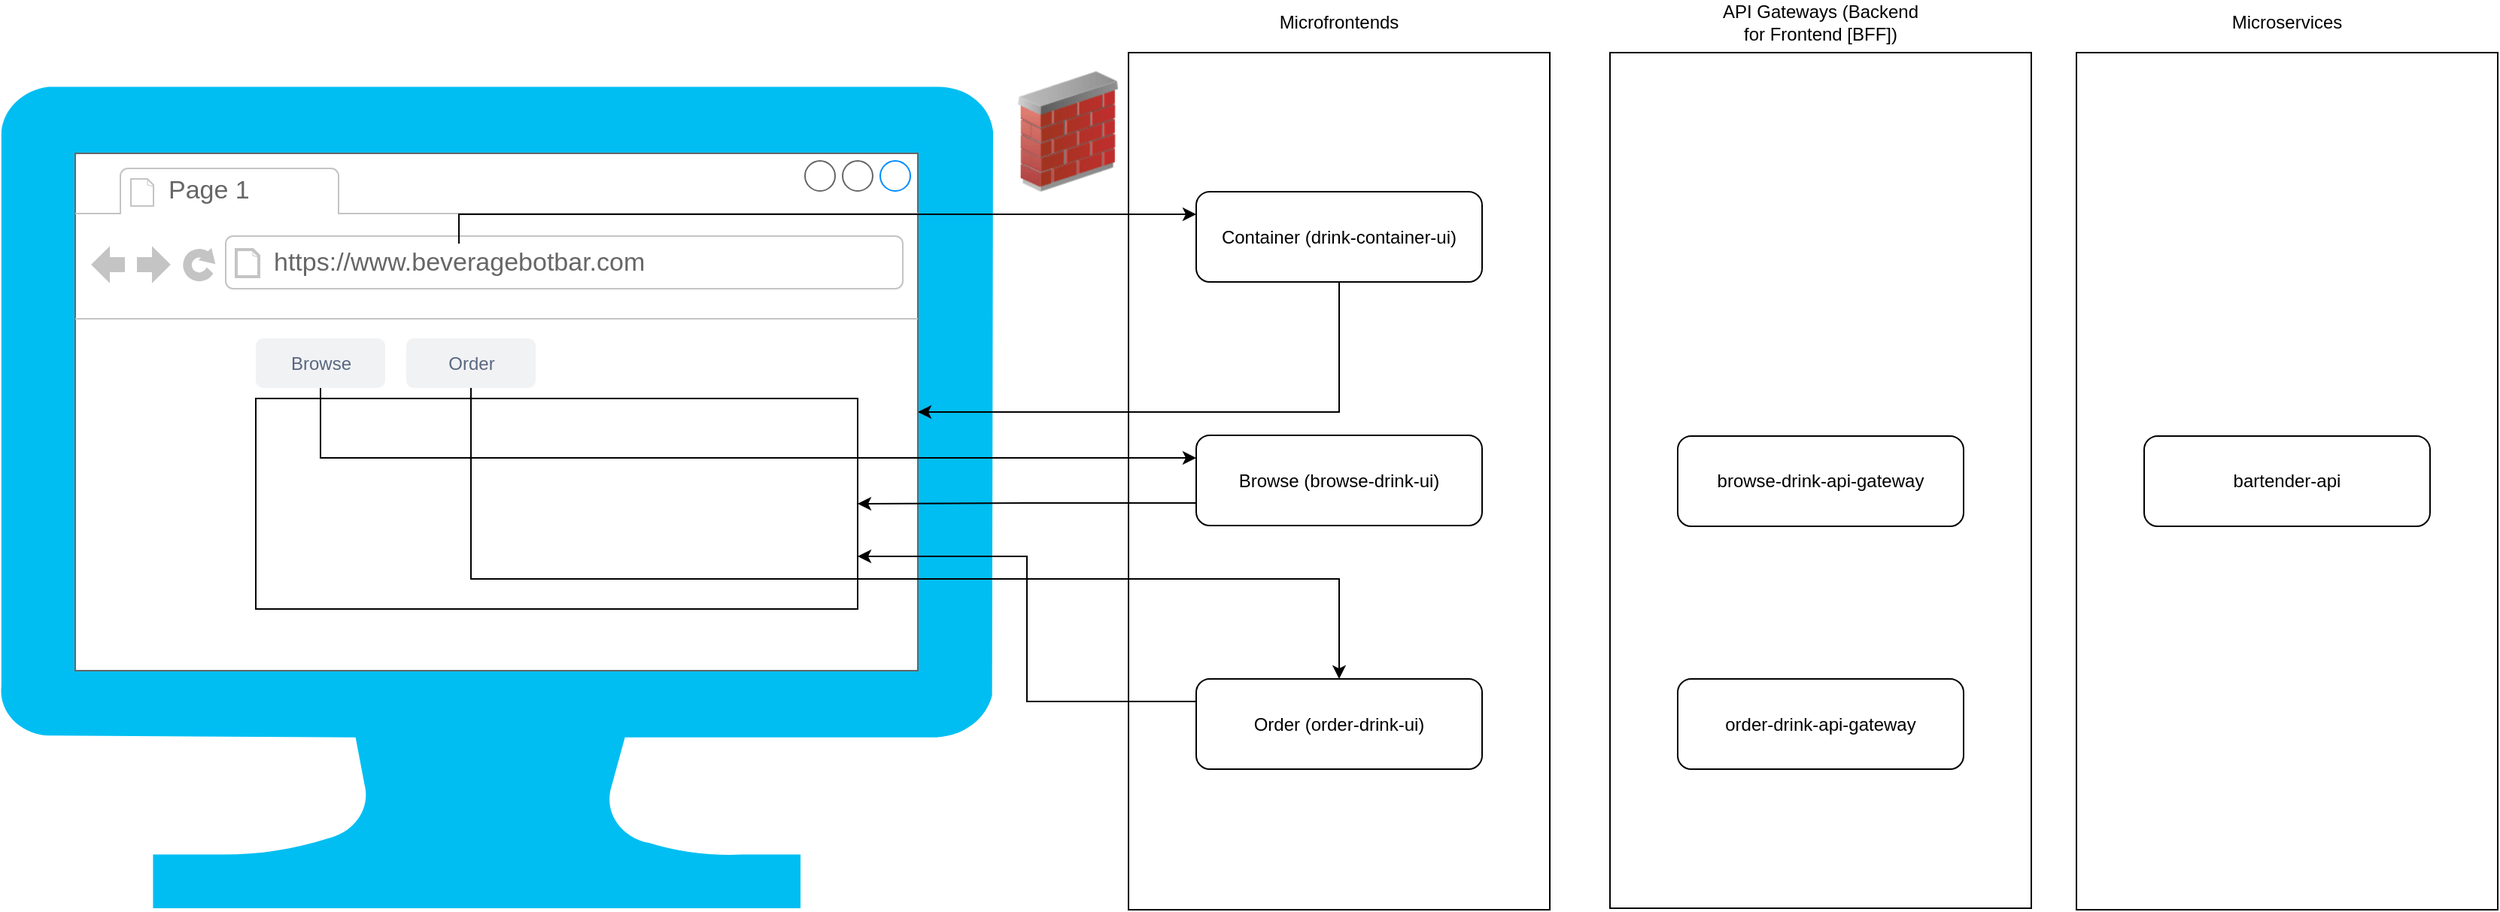 <mxfile version="12.2.2" type="device" pages="1"><diagram id="H1EaQ-ePE6P2r9GaBpLr" name="Page-1"><mxGraphModel dx="2708" dy="1171" grid="1" gridSize="10" guides="1" tooltips="1" connect="1" arrows="1" fold="1" page="1" pageScale="1" pageWidth="850" pageHeight="1100" math="0" shadow="0"><root><mxCell id="0"/><mxCell id="1" parent="0"/><mxCell id="LHIeGZGg_YHj29VP-wb3-13" value="" style="verticalLabelPosition=bottom;html=1;verticalAlign=top;align=center;strokeColor=none;fillColor=#00BEF2;shape=mxgraph.azure.computer;pointerEvents=1;shadow=0;" vertex="1" parent="1"><mxGeometry x="-690" y="72" width="660" height="547" as="geometry"/></mxCell><mxCell id="LHIeGZGg_YHj29VP-wb3-23" value="" style="strokeWidth=1;shadow=0;dashed=0;align=center;html=1;shape=mxgraph.mockup.containers.browserWindow;rSize=0;fillColor=#ffffff;strokeColor=#666666;strokeColor2=#008cff;strokeColor3=#c4c4c4;mainText=,;recursiveResize=0;" vertex="1" parent="1"><mxGeometry x="-640" y="117" width="560" height="344" as="geometry"/></mxCell><mxCell id="LHIeGZGg_YHj29VP-wb3-24" value="Page 1" style="strokeWidth=1;shadow=0;dashed=0;align=center;html=1;shape=mxgraph.mockup.containers.anchor;fontSize=17;fontColor=#666666;align=left;" vertex="1" parent="LHIeGZGg_YHj29VP-wb3-23"><mxGeometry x="60" y="12" width="110" height="26" as="geometry"/></mxCell><mxCell id="LHIeGZGg_YHj29VP-wb3-25" value="https://www.beveragebotbar.com" style="strokeWidth=1;shadow=0;dashed=0;align=center;html=1;shape=mxgraph.mockup.containers.anchor;rSize=0;fontSize=17;fontColor=#666666;align=left;" vertex="1" parent="LHIeGZGg_YHj29VP-wb3-23"><mxGeometry x="130" y="60" width="250" height="26" as="geometry"/></mxCell><mxCell id="LHIeGZGg_YHj29VP-wb3-27" value="Browse" style="rounded=1;fillColor=#F1F2F4;strokeColor=none;html=1;fontColor=#596780;align=center;verticalAlign=middle;fontStyle=0;fontSize=12;shadow=0;" vertex="1" parent="LHIeGZGg_YHj29VP-wb3-23"><mxGeometry x="120" y="123" width="86" height="33" as="geometry"/></mxCell><mxCell id="LHIeGZGg_YHj29VP-wb3-32" value="Order" style="rounded=1;fillColor=#F1F2F4;strokeColor=none;html=1;fontColor=#596780;align=center;verticalAlign=middle;fontStyle=0;fontSize=12;shadow=0;" vertex="1" parent="LHIeGZGg_YHj29VP-wb3-23"><mxGeometry x="220" y="123" width="86" height="33" as="geometry"/></mxCell><mxCell id="LHIeGZGg_YHj29VP-wb3-1" value="" style="rounded=0;whiteSpace=wrap;html=1;shadow=0;fillColor=none;" vertex="1" parent="1"><mxGeometry x="60" y="50" width="280" height="570" as="geometry"/></mxCell><mxCell id="LHIeGZGg_YHj29VP-wb3-2" value="Microfrontends" style="text;html=1;strokeColor=none;fillColor=none;align=center;verticalAlign=middle;whiteSpace=wrap;rounded=0;shadow=0;" vertex="1" parent="1"><mxGeometry x="130" y="20" width="140" height="20" as="geometry"/></mxCell><mxCell id="LHIeGZGg_YHj29VP-wb3-34" style="edgeStyle=orthogonalEdgeStyle;rounded=0;orthogonalLoop=1;jettySize=auto;html=1;exitX=0.5;exitY=1;exitDx=0;exitDy=0;" edge="1" parent="1" source="LHIeGZGg_YHj29VP-wb3-3" target="LHIeGZGg_YHj29VP-wb3-23"><mxGeometry relative="1" as="geometry"/></mxCell><mxCell id="LHIeGZGg_YHj29VP-wb3-3" value="Container (drink-container-ui)" style="rounded=1;whiteSpace=wrap;html=1;shadow=0;fillColor=none;" vertex="1" parent="1"><mxGeometry x="105" y="142.5" width="190" height="60" as="geometry"/></mxCell><mxCell id="LHIeGZGg_YHj29VP-wb3-40" style="edgeStyle=orthogonalEdgeStyle;rounded=0;orthogonalLoop=1;jettySize=auto;html=1;exitX=0;exitY=0.75;exitDx=0;exitDy=0;" edge="1" parent="1" source="LHIeGZGg_YHj29VP-wb3-4" target="LHIeGZGg_YHj29VP-wb3-17"><mxGeometry relative="1" as="geometry"/></mxCell><mxCell id="LHIeGZGg_YHj29VP-wb3-4" value="Browse (browse-drink-ui)" style="rounded=1;whiteSpace=wrap;html=1;shadow=0;fillColor=none;" vertex="1" parent="1"><mxGeometry x="105" y="304.5" width="190" height="60" as="geometry"/></mxCell><mxCell id="LHIeGZGg_YHj29VP-wb3-42" style="edgeStyle=orthogonalEdgeStyle;rounded=0;orthogonalLoop=1;jettySize=auto;html=1;exitX=0;exitY=0.25;exitDx=0;exitDy=0;entryX=1;entryY=0.75;entryDx=0;entryDy=0;" edge="1" parent="1" source="LHIeGZGg_YHj29VP-wb3-5" target="LHIeGZGg_YHj29VP-wb3-17"><mxGeometry relative="1" as="geometry"/></mxCell><mxCell id="LHIeGZGg_YHj29VP-wb3-5" value="Order (order-drink-ui)" style="rounded=1;whiteSpace=wrap;html=1;shadow=0;fillColor=none;" vertex="1" parent="1"><mxGeometry x="105" y="466.5" width="190" height="60" as="geometry"/></mxCell><mxCell id="LHIeGZGg_YHj29VP-wb3-6" value="" style="rounded=0;whiteSpace=wrap;html=1;shadow=0;fillColor=none;" vertex="1" parent="1"><mxGeometry x="380" y="50" width="280" height="569" as="geometry"/></mxCell><mxCell id="LHIeGZGg_YHj29VP-wb3-7" value="API Gateways (Backend for Frontend [BFF])" style="text;html=1;strokeColor=none;fillColor=none;align=center;verticalAlign=middle;whiteSpace=wrap;rounded=0;shadow=0;" vertex="1" parent="1"><mxGeometry x="450" y="20" width="140" height="20" as="geometry"/></mxCell><mxCell id="LHIeGZGg_YHj29VP-wb3-8" value="" style="rounded=0;whiteSpace=wrap;html=1;shadow=0;fillColor=none;" vertex="1" parent="1"><mxGeometry x="690" y="50" width="280" height="570" as="geometry"/></mxCell><mxCell id="LHIeGZGg_YHj29VP-wb3-9" value="Microservices" style="text;html=1;strokeColor=none;fillColor=none;align=center;verticalAlign=middle;whiteSpace=wrap;rounded=0;shadow=0;" vertex="1" parent="1"><mxGeometry x="760" y="20" width="140" height="20" as="geometry"/></mxCell><mxCell id="LHIeGZGg_YHj29VP-wb3-10" value="bartender-api" style="rounded=1;whiteSpace=wrap;html=1;shadow=0;fillColor=none;" vertex="1" parent="1"><mxGeometry x="735" y="305" width="190" height="60" as="geometry"/></mxCell><mxCell id="LHIeGZGg_YHj29VP-wb3-11" value="browse-drink-api-gateway" style="rounded=1;whiteSpace=wrap;html=1;shadow=0;fillColor=none;" vertex="1" parent="1"><mxGeometry x="425" y="305" width="190" height="60" as="geometry"/></mxCell><mxCell id="LHIeGZGg_YHj29VP-wb3-12" value="order-drink-api-gateway" style="rounded=1;whiteSpace=wrap;html=1;shadow=0;fillColor=none;" vertex="1" parent="1"><mxGeometry x="425" y="466.5" width="190" height="60" as="geometry"/></mxCell><mxCell id="LHIeGZGg_YHj29VP-wb3-17" value="" style="rounded=0;whiteSpace=wrap;html=1;shadow=0;fillColor=none;" vertex="1" parent="1"><mxGeometry x="-520" y="280" width="400" height="140" as="geometry"/></mxCell><mxCell id="LHIeGZGg_YHj29VP-wb3-33" style="edgeStyle=orthogonalEdgeStyle;rounded=0;orthogonalLoop=1;jettySize=auto;html=1;entryX=0;entryY=0.25;entryDx=0;entryDy=0;" edge="1" parent="1" source="LHIeGZGg_YHj29VP-wb3-25" target="LHIeGZGg_YHj29VP-wb3-3"><mxGeometry relative="1" as="geometry"><Array as="points"><mxPoint x="-385" y="158"/></Array></mxGeometry></mxCell><mxCell id="LHIeGZGg_YHj29VP-wb3-39" style="edgeStyle=orthogonalEdgeStyle;rounded=0;orthogonalLoop=1;jettySize=auto;html=1;exitX=0.5;exitY=1;exitDx=0;exitDy=0;entryX=0;entryY=0.25;entryDx=0;entryDy=0;" edge="1" parent="1" source="LHIeGZGg_YHj29VP-wb3-27" target="LHIeGZGg_YHj29VP-wb3-4"><mxGeometry relative="1" as="geometry"/></mxCell><mxCell id="LHIeGZGg_YHj29VP-wb3-41" style="edgeStyle=orthogonalEdgeStyle;rounded=0;orthogonalLoop=1;jettySize=auto;html=1;exitX=0.5;exitY=1;exitDx=0;exitDy=0;entryX=0.5;entryY=0;entryDx=0;entryDy=0;" edge="1" parent="1" source="LHIeGZGg_YHj29VP-wb3-32" target="LHIeGZGg_YHj29VP-wb3-5"><mxGeometry relative="1" as="geometry"><Array as="points"><mxPoint x="-377" y="400"/><mxPoint x="200" y="400"/></Array></mxGeometry></mxCell><mxCell id="LHIeGZGg_YHj29VP-wb3-43" value="" style="image;html=1;labelBackgroundColor=#ffffff;image=img/lib/clip_art/networking/Firewall_02_128x128.png;shadow=0;fillColor=none;" vertex="1" parent="1"><mxGeometry x="-20" y="62.5" width="80" height="80" as="geometry"/></mxCell></root></mxGraphModel></diagram></mxfile>
